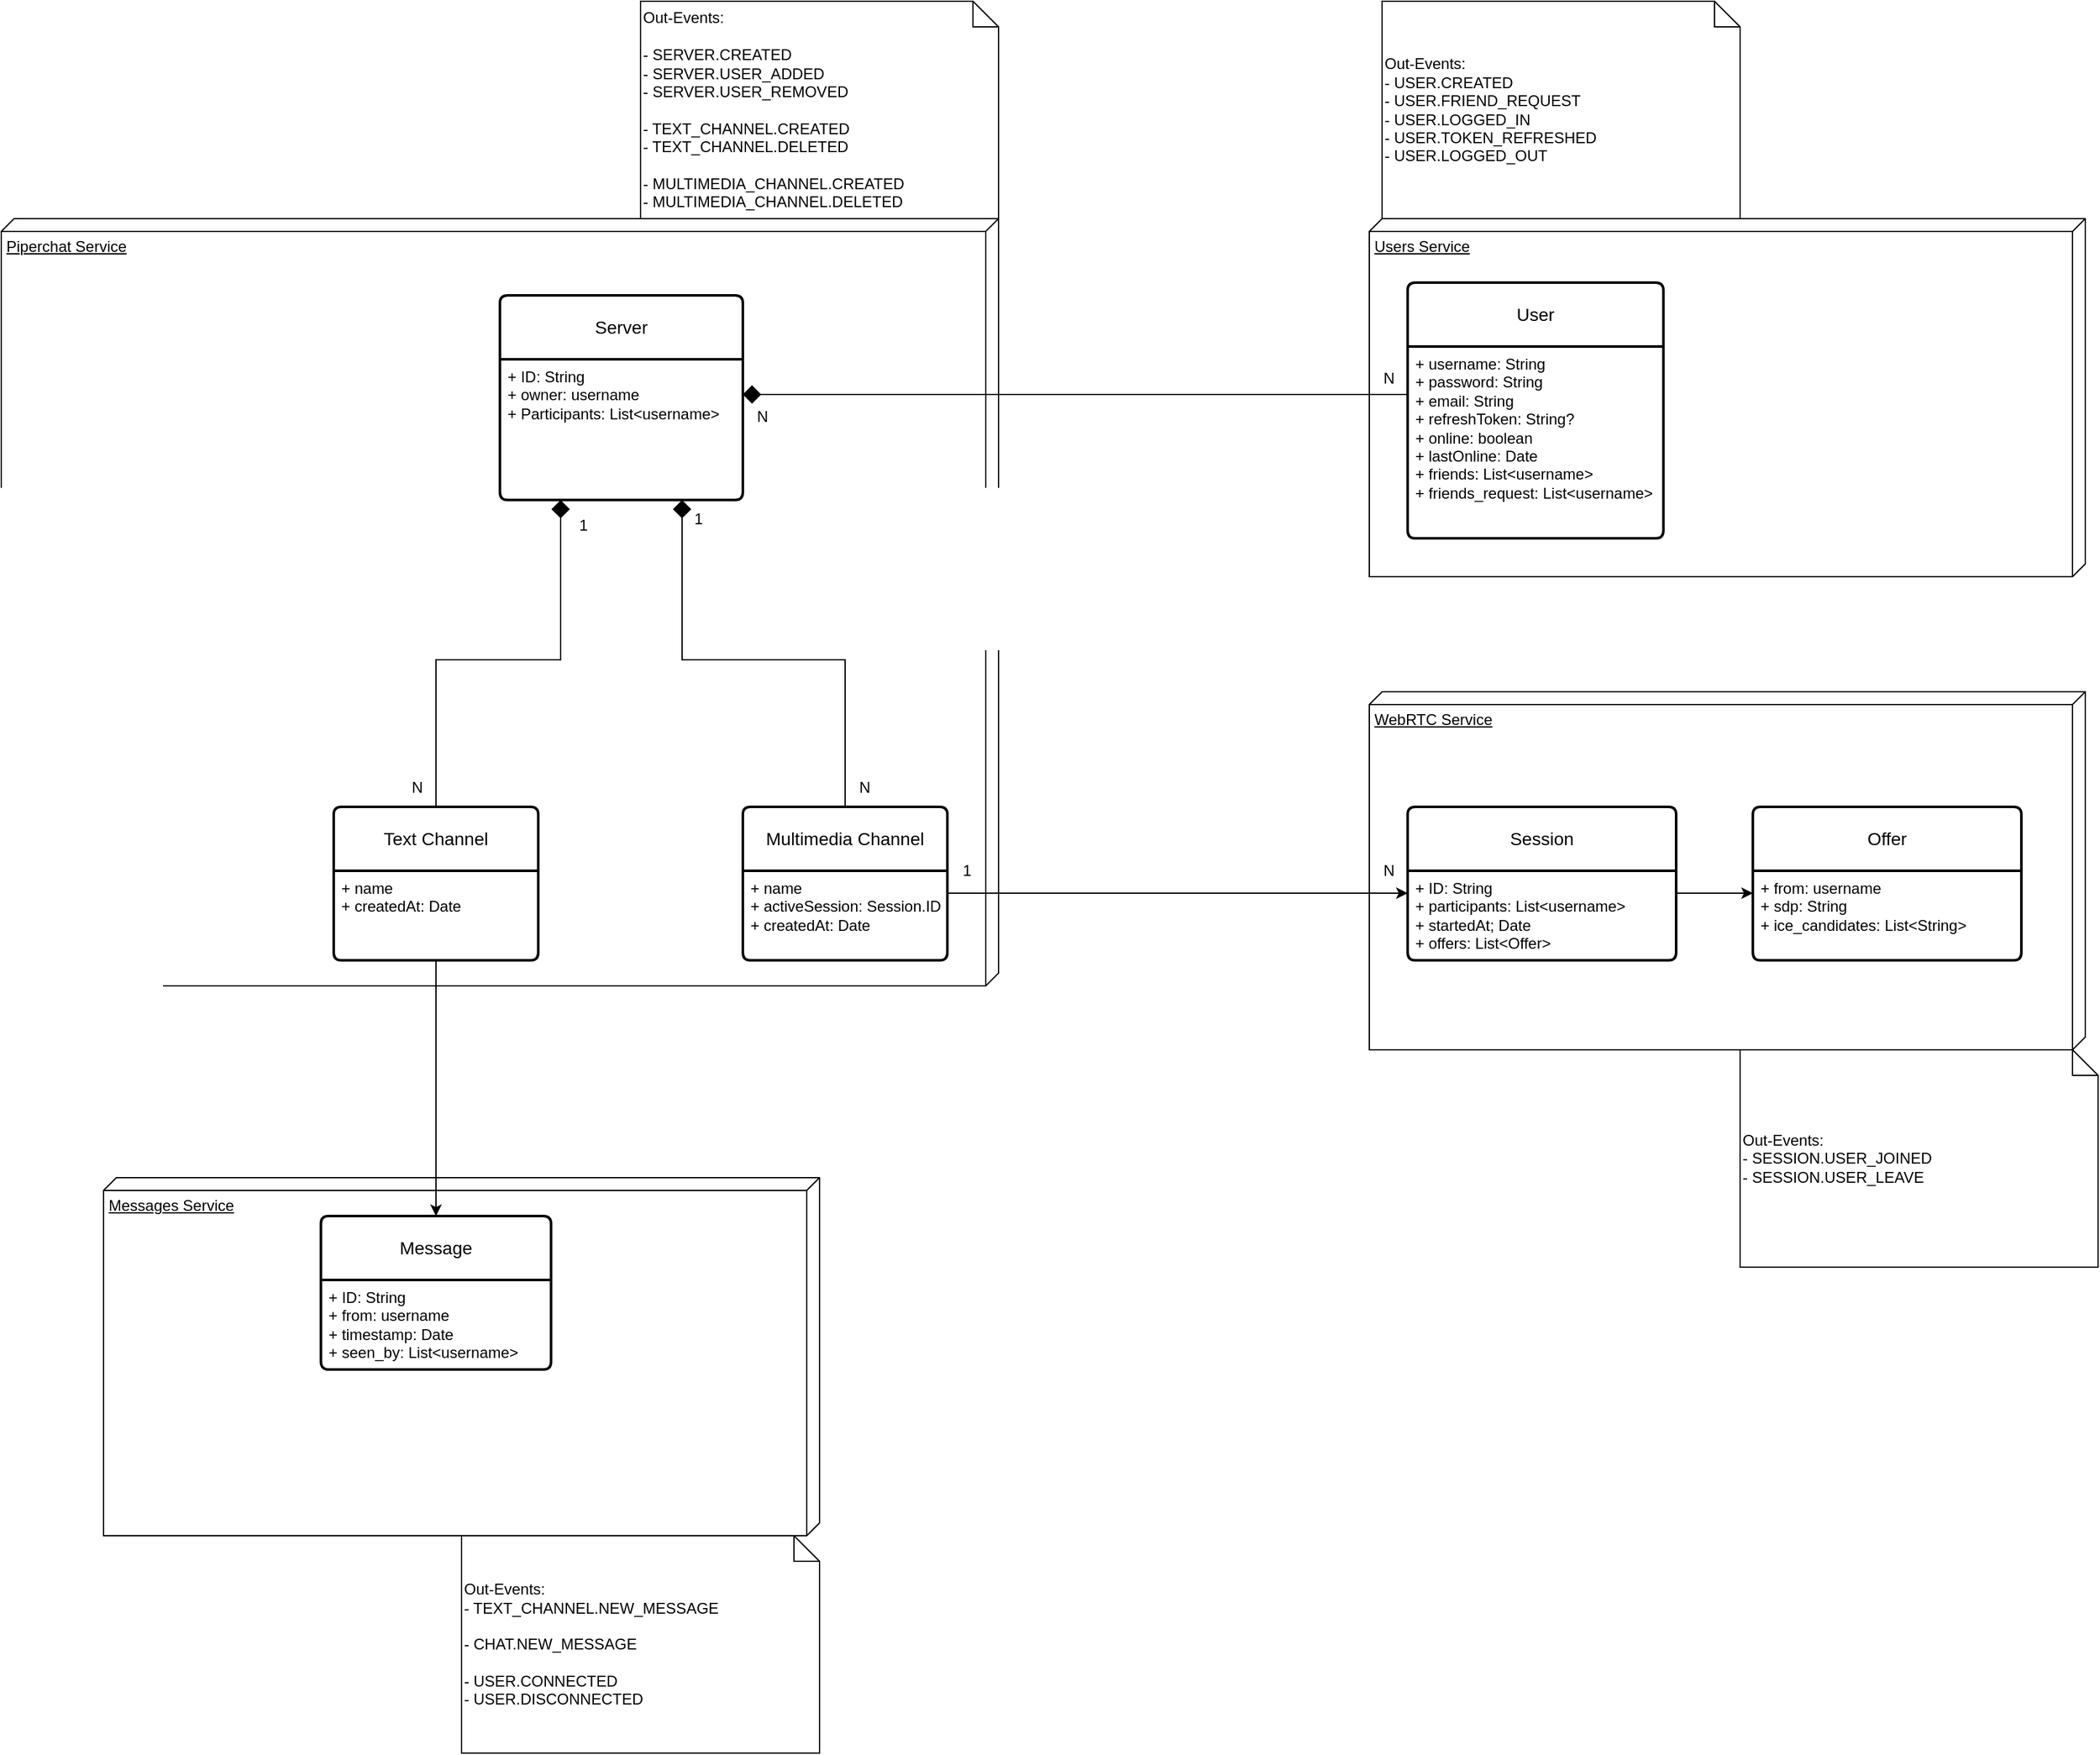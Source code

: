 <mxfile version="21.6.6" type="github" pages="7">
  <diagram name="General" id="8NHsR8Ymc2wK5Nyu_gr6">
    <mxGraphModel dx="2528" dy="1999" grid="1" gridSize="10" guides="1" tooltips="1" connect="1" arrows="1" fold="1" page="1" pageScale="1" pageWidth="850" pageHeight="1100" math="0" shadow="0">
      <root>
        <mxCell id="0" />
        <mxCell id="1" parent="0" />
        <mxCell id="7wh-No2WTboaJmC7Gdfl-18" value="Messages Service" style="verticalAlign=top;align=left;spacingTop=8;spacingLeft=2;spacingRight=12;shape=cube;size=10;direction=south;fontStyle=4;html=1;whiteSpace=wrap;" parent="1" vertex="1">
          <mxGeometry x="-210" y="660" width="560" height="280" as="geometry" />
        </mxCell>
        <mxCell id="7wh-No2WTboaJmC7Gdfl-14" value="Piperchat Service" style="verticalAlign=top;align=left;spacingTop=8;spacingLeft=2;spacingRight=12;shape=cube;size=10;direction=south;fontStyle=4;html=1;whiteSpace=wrap;" parent="1" vertex="1">
          <mxGeometry x="-290" y="-90" width="780" height="600" as="geometry" />
        </mxCell>
        <mxCell id="7wh-No2WTboaJmC7Gdfl-13" value="Users Service" style="verticalAlign=top;align=left;spacingTop=8;spacingLeft=2;spacingRight=12;shape=cube;size=10;direction=south;fontStyle=4;html=1;whiteSpace=wrap;" parent="1" vertex="1">
          <mxGeometry x="780" y="-90" width="560" height="280" as="geometry" />
        </mxCell>
        <mxCell id="s29pFKMHYIw3pCDYSGQ6-1" value="Server" style="swimlane;childLayout=stackLayout;horizontal=1;startSize=50;horizontalStack=0;rounded=1;fontSize=14;fontStyle=0;strokeWidth=2;resizeParent=0;resizeLast=1;shadow=0;dashed=0;align=center;arcSize=4;whiteSpace=wrap;html=1;" parent="1" vertex="1">
          <mxGeometry x="100" y="-30" width="190" height="160" as="geometry" />
        </mxCell>
        <mxCell id="s29pFKMHYIw3pCDYSGQ6-2" value="+ ID: String&lt;br&gt;+ owner: username&lt;br&gt;+ Participants: List&amp;lt;username&amp;gt;" style="align=left;strokeColor=none;fillColor=none;spacingLeft=4;fontSize=12;verticalAlign=top;resizable=0;rotatable=0;part=1;html=1;" parent="s29pFKMHYIw3pCDYSGQ6-1" vertex="1">
          <mxGeometry y="50" width="190" height="110" as="geometry" />
        </mxCell>
        <mxCell id="s29pFKMHYIw3pCDYSGQ6-3" value="User" style="swimlane;childLayout=stackLayout;horizontal=1;startSize=50;horizontalStack=0;rounded=1;fontSize=14;fontStyle=0;strokeWidth=2;resizeParent=0;resizeLast=1;shadow=0;dashed=0;align=center;arcSize=4;whiteSpace=wrap;html=1;" parent="1" vertex="1">
          <mxGeometry x="810" y="-40" width="200" height="200" as="geometry" />
        </mxCell>
        <mxCell id="s29pFKMHYIw3pCDYSGQ6-4" value="+ username: String&lt;br&gt;+ password: String&lt;br&gt;+ email: String&lt;br&gt;+ refreshToken: String?&lt;br&gt;+ online: boolean&lt;br&gt;+ lastOnline: Date&lt;br&gt;+ friends: List&amp;lt;username&amp;gt;&lt;br&gt;+ friends_request: List&amp;lt;username&amp;gt;" style="align=left;strokeColor=none;fillColor=none;spacingLeft=4;fontSize=12;verticalAlign=top;resizable=0;rotatable=0;part=1;html=1;" parent="s29pFKMHYIw3pCDYSGQ6-3" vertex="1">
          <mxGeometry y="50" width="200" height="150" as="geometry" />
        </mxCell>
        <mxCell id="s29pFKMHYIw3pCDYSGQ6-11" style="edgeStyle=orthogonalEdgeStyle;rounded=0;orthogonalLoop=1;jettySize=auto;html=1;exitX=0.5;exitY=0;exitDx=0;exitDy=0;entryX=0.25;entryY=1;entryDx=0;entryDy=0;endArrow=diamond;endFill=1;endSize=12;" parent="1" source="s29pFKMHYIw3pCDYSGQ6-5" target="s29pFKMHYIw3pCDYSGQ6-2" edge="1">
          <mxGeometry relative="1" as="geometry" />
        </mxCell>
        <mxCell id="s29pFKMHYIw3pCDYSGQ6-5" value="Text Channel" style="swimlane;childLayout=stackLayout;horizontal=1;startSize=50;horizontalStack=0;rounded=1;fontSize=14;fontStyle=0;strokeWidth=2;resizeParent=0;resizeLast=1;shadow=0;dashed=0;align=center;arcSize=4;whiteSpace=wrap;html=1;" parent="1" vertex="1">
          <mxGeometry x="-30" y="370" width="160" height="120" as="geometry" />
        </mxCell>
        <mxCell id="s29pFKMHYIw3pCDYSGQ6-6" value="+ name&lt;br&gt;+ createdAt: Date" style="align=left;strokeColor=none;fillColor=none;spacingLeft=4;fontSize=12;verticalAlign=top;resizable=0;rotatable=0;part=1;html=1;" parent="s29pFKMHYIw3pCDYSGQ6-5" vertex="1">
          <mxGeometry y="50" width="160" height="70" as="geometry" />
        </mxCell>
        <mxCell id="s29pFKMHYIw3pCDYSGQ6-7" value="Multimedia Channel" style="swimlane;childLayout=stackLayout;horizontal=1;startSize=50;horizontalStack=0;rounded=1;fontSize=14;fontStyle=0;strokeWidth=2;resizeParent=0;resizeLast=1;shadow=0;dashed=0;align=center;arcSize=4;whiteSpace=wrap;html=1;" parent="1" vertex="1">
          <mxGeometry x="290" y="370" width="160" height="120" as="geometry" />
        </mxCell>
        <mxCell id="s29pFKMHYIw3pCDYSGQ6-8" value="+ name&lt;br&gt;+ activeSession: Session.ID&lt;br&gt;+ createdAt: Date" style="align=left;strokeColor=none;fillColor=none;spacingLeft=4;fontSize=12;verticalAlign=top;resizable=0;rotatable=0;part=1;html=1;" parent="s29pFKMHYIw3pCDYSGQ6-7" vertex="1">
          <mxGeometry y="50" width="160" height="70" as="geometry" />
        </mxCell>
        <mxCell id="s29pFKMHYIw3pCDYSGQ6-10" style="edgeStyle=orthogonalEdgeStyle;rounded=0;orthogonalLoop=1;jettySize=auto;html=1;exitX=0.75;exitY=1;exitDx=0;exitDy=0;entryX=0.5;entryY=0;entryDx=0;entryDy=0;endArrow=none;endFill=0;startArrow=diamond;startFill=1;endSize=7;startSize=12;" parent="1" source="s29pFKMHYIw3pCDYSGQ6-2" target="s29pFKMHYIw3pCDYSGQ6-7" edge="1">
          <mxGeometry relative="1" as="geometry" />
        </mxCell>
        <mxCell id="s29pFKMHYIw3pCDYSGQ6-12" value="1" style="text;html=1;align=center;verticalAlign=middle;resizable=0;points=[];autosize=1;strokeColor=none;fillColor=none;" parent="1" vertex="1">
          <mxGeometry x="240" y="130" width="30" height="30" as="geometry" />
        </mxCell>
        <mxCell id="s29pFKMHYIw3pCDYSGQ6-13" value="N" style="text;html=1;align=center;verticalAlign=middle;resizable=0;points=[];autosize=1;strokeColor=none;fillColor=none;" parent="1" vertex="1">
          <mxGeometry x="370" y="340" width="30" height="30" as="geometry" />
        </mxCell>
        <mxCell id="s29pFKMHYIw3pCDYSGQ6-14" value="N" style="text;html=1;align=center;verticalAlign=middle;resizable=0;points=[];autosize=1;strokeColor=none;fillColor=none;" parent="1" vertex="1">
          <mxGeometry x="20" y="340" width="30" height="30" as="geometry" />
        </mxCell>
        <mxCell id="7wh-No2WTboaJmC7Gdfl-12" value="WebRTC Service" style="verticalAlign=top;align=left;spacingTop=8;spacingLeft=2;spacingRight=12;shape=cube;size=10;direction=south;fontStyle=4;html=1;whiteSpace=wrap;" parent="1" vertex="1">
          <mxGeometry x="780" y="280" width="560" height="280" as="geometry" />
        </mxCell>
        <mxCell id="s29pFKMHYIw3pCDYSGQ6-15" value="1" style="text;html=1;align=center;verticalAlign=middle;resizable=0;points=[];autosize=1;strokeColor=none;fillColor=none;" parent="1" vertex="1">
          <mxGeometry x="150" y="135" width="30" height="30" as="geometry" />
        </mxCell>
        <mxCell id="s29pFKMHYIw3pCDYSGQ6-16" style="edgeStyle=orthogonalEdgeStyle;rounded=0;orthogonalLoop=1;jettySize=auto;html=1;exitX=0;exitY=0.25;exitDx=0;exitDy=0;entryX=1;entryY=0.25;entryDx=0;entryDy=0;endArrow=diamond;endFill=1;endSize=12;" parent="1" source="s29pFKMHYIw3pCDYSGQ6-4" target="s29pFKMHYIw3pCDYSGQ6-2" edge="1">
          <mxGeometry relative="1" as="geometry" />
        </mxCell>
        <mxCell id="s29pFKMHYIw3pCDYSGQ6-18" value="N" style="text;html=1;align=center;verticalAlign=middle;resizable=0;points=[];autosize=1;strokeColor=none;fillColor=none;" parent="1" vertex="1">
          <mxGeometry x="290" y="50" width="30" height="30" as="geometry" />
        </mxCell>
        <mxCell id="s29pFKMHYIw3pCDYSGQ6-19" value="N" style="text;html=1;align=center;verticalAlign=middle;resizable=0;points=[];autosize=1;strokeColor=none;fillColor=none;" parent="1" vertex="1">
          <mxGeometry x="780" y="20" width="30" height="30" as="geometry" />
        </mxCell>
        <mxCell id="7wh-No2WTboaJmC7Gdfl-1" value="Session" style="swimlane;childLayout=stackLayout;horizontal=1;startSize=50;horizontalStack=0;rounded=1;fontSize=14;fontStyle=0;strokeWidth=2;resizeParent=0;resizeLast=1;shadow=0;dashed=0;align=center;arcSize=4;whiteSpace=wrap;html=1;" parent="1" vertex="1">
          <mxGeometry x="810" y="370" width="210" height="120" as="geometry" />
        </mxCell>
        <mxCell id="7wh-No2WTboaJmC7Gdfl-2" value="+ ID: String&lt;br&gt;+ participants: List&amp;lt;username&amp;gt;&lt;br&gt;+ startedAt; Date&lt;br&gt;+ offers: List&amp;lt;Offer&amp;gt;" style="align=left;strokeColor=none;fillColor=none;spacingLeft=4;fontSize=12;verticalAlign=top;resizable=0;rotatable=0;part=1;html=1;" parent="7wh-No2WTboaJmC7Gdfl-1" vertex="1">
          <mxGeometry y="50" width="210" height="70" as="geometry" />
        </mxCell>
        <mxCell id="7wh-No2WTboaJmC7Gdfl-3" style="edgeStyle=orthogonalEdgeStyle;rounded=0;orthogonalLoop=1;jettySize=auto;html=1;exitX=1;exitY=0.25;exitDx=0;exitDy=0;entryX=0;entryY=0.25;entryDx=0;entryDy=0;" parent="1" source="s29pFKMHYIw3pCDYSGQ6-8" target="7wh-No2WTboaJmC7Gdfl-2" edge="1">
          <mxGeometry relative="1" as="geometry" />
        </mxCell>
        <mxCell id="7wh-No2WTboaJmC7Gdfl-4" value="Message" style="swimlane;childLayout=stackLayout;horizontal=1;startSize=50;horizontalStack=0;rounded=1;fontSize=14;fontStyle=0;strokeWidth=2;resizeParent=0;resizeLast=1;shadow=0;dashed=0;align=center;arcSize=4;whiteSpace=wrap;html=1;" parent="1" vertex="1">
          <mxGeometry x="-40" y="690" width="180" height="120" as="geometry" />
        </mxCell>
        <mxCell id="7wh-No2WTboaJmC7Gdfl-5" value="+ ID: String&lt;br&gt;+ from: username&lt;br&gt;+ timestamp: Date&lt;br&gt;+ seen_by: List&amp;lt;username&amp;gt;" style="align=left;strokeColor=none;fillColor=none;spacingLeft=4;fontSize=12;verticalAlign=top;resizable=0;rotatable=0;part=1;html=1;" parent="7wh-No2WTboaJmC7Gdfl-4" vertex="1">
          <mxGeometry y="50" width="180" height="70" as="geometry" />
        </mxCell>
        <mxCell id="7wh-No2WTboaJmC7Gdfl-6" style="edgeStyle=orthogonalEdgeStyle;rounded=0;orthogonalLoop=1;jettySize=auto;html=1;exitX=0.5;exitY=1;exitDx=0;exitDy=0;entryX=0.5;entryY=0;entryDx=0;entryDy=0;" parent="1" source="s29pFKMHYIw3pCDYSGQ6-6" target="7wh-No2WTboaJmC7Gdfl-4" edge="1">
          <mxGeometry relative="1" as="geometry" />
        </mxCell>
        <mxCell id="7wh-No2WTboaJmC7Gdfl-7" value="Offer" style="swimlane;childLayout=stackLayout;horizontal=1;startSize=50;horizontalStack=0;rounded=1;fontSize=14;fontStyle=0;strokeWidth=2;resizeParent=0;resizeLast=1;shadow=0;dashed=0;align=center;arcSize=4;whiteSpace=wrap;html=1;" parent="1" vertex="1">
          <mxGeometry x="1080" y="370" width="210" height="120" as="geometry" />
        </mxCell>
        <mxCell id="7wh-No2WTboaJmC7Gdfl-8" value="+ from: username&lt;br&gt;+ sdp: String&lt;br&gt;+ ice_candidates: List&amp;lt;String&amp;gt;" style="align=left;strokeColor=none;fillColor=none;spacingLeft=4;fontSize=12;verticalAlign=top;resizable=0;rotatable=0;part=1;html=1;" parent="7wh-No2WTboaJmC7Gdfl-7" vertex="1">
          <mxGeometry y="50" width="210" height="70" as="geometry" />
        </mxCell>
        <mxCell id="7wh-No2WTboaJmC7Gdfl-9" style="edgeStyle=orthogonalEdgeStyle;rounded=0;orthogonalLoop=1;jettySize=auto;html=1;exitX=1;exitY=0.25;exitDx=0;exitDy=0;entryX=0;entryY=0.25;entryDx=0;entryDy=0;" parent="1" source="7wh-No2WTboaJmC7Gdfl-2" target="7wh-No2WTboaJmC7Gdfl-8" edge="1">
          <mxGeometry relative="1" as="geometry" />
        </mxCell>
        <mxCell id="7wh-No2WTboaJmC7Gdfl-19" value="1" style="text;html=1;align=center;verticalAlign=middle;resizable=0;points=[];autosize=1;strokeColor=none;fillColor=none;" parent="1" vertex="1">
          <mxGeometry x="450" y="405" width="30" height="30" as="geometry" />
        </mxCell>
        <mxCell id="7wh-No2WTboaJmC7Gdfl-20" value="N" style="text;html=1;align=center;verticalAlign=middle;resizable=0;points=[];autosize=1;strokeColor=none;fillColor=none;" parent="1" vertex="1">
          <mxGeometry x="780" y="405" width="30" height="30" as="geometry" />
        </mxCell>
        <mxCell id="9NbjZctbXflYfwBN7HnV-1" value="Out-Events:&lt;br&gt;&lt;br&gt;- SERVER.CREATED&lt;br&gt;- SERVER.USER_ADDED&lt;br&gt;- SERVER.USER_REMOVED&lt;br&gt;&lt;br&gt;- TEXT_CHANNEL.CREATED&lt;br&gt;- TEXT_CHANNEL.DELETED&lt;br&gt;&lt;br&gt;- MULTIMEDIA_CHANNEL.CREATED&lt;br&gt;- MULTIMEDIA_CHANNEL.DELETED" style="shape=note;size=20;whiteSpace=wrap;html=1;align=left;" vertex="1" parent="1">
          <mxGeometry x="210" y="-260" width="280" height="170" as="geometry" />
        </mxCell>
        <mxCell id="9NbjZctbXflYfwBN7HnV-2" value="Out-Events:&lt;br&gt;- USER.CREATED&lt;br&gt;- USER.FRIEND_REQUEST&lt;br&gt;- USER.LOGGED_IN&lt;br&gt;- USER.TOKEN_REFRESHED&lt;br&gt;- USER.LOGGED_OUT" style="shape=note;size=20;whiteSpace=wrap;html=1;align=left;" vertex="1" parent="1">
          <mxGeometry x="790" y="-260" width="280" height="170" as="geometry" />
        </mxCell>
        <mxCell id="sGge5SKSTXFPz8y5dbad-1" value="Out-Events:&lt;br&gt;- TEXT_CHANNEL.NEW_MESSAGE&lt;br&gt;&lt;br&gt;- CHAT.NEW_MESSAGE&lt;br&gt;&lt;br&gt;- USER.CONNECTED&lt;br&gt;- USER.DISCONNECTED" style="shape=note;size=20;whiteSpace=wrap;html=1;align=left;" vertex="1" parent="1">
          <mxGeometry x="70" y="940" width="280" height="170" as="geometry" />
        </mxCell>
        <mxCell id="sGge5SKSTXFPz8y5dbad-2" value="Out-Events:&lt;br&gt;- SESSION.USER_JOINED&lt;br&gt;- SESSION.USER_LEAVE&lt;br&gt;" style="shape=note;size=20;whiteSpace=wrap;html=1;align=left;" vertex="1" parent="1">
          <mxGeometry x="1070" y="560" width="280" height="170" as="geometry" />
        </mxCell>
      </root>
    </mxGraphModel>
  </diagram>
  <diagram id="amCAOWOZRxVOXFIg68wc" name="Gateway">
    <mxGraphModel dx="1426" dy="764" grid="1" gridSize="10" guides="1" tooltips="1" connect="1" arrows="1" fold="1" page="1" pageScale="1" pageWidth="850" pageHeight="1100" math="0" shadow="0">
      <root>
        <mxCell id="0" />
        <mxCell id="1" parent="0" />
      </root>
    </mxGraphModel>
  </diagram>
  <diagram id="_lMabQaZj5_jKldqBJlI" name="Piperchat">
    <mxGraphModel dx="1426" dy="764" grid="1" gridSize="10" guides="1" tooltips="1" connect="1" arrows="1" fold="1" page="1" pageScale="1" pageWidth="850" pageHeight="1100" math="0" shadow="0">
      <root>
        <mxCell id="0" />
        <mxCell id="1" parent="0" />
      </root>
    </mxGraphModel>
  </diagram>
  <diagram id="WEcGukOFzSfNvV3rkOfA" name="Users">
    <mxGraphModel dx="1426" dy="764" grid="1" gridSize="10" guides="1" tooltips="1" connect="1" arrows="1" fold="1" page="1" pageScale="1" pageWidth="850" pageHeight="1100" math="0" shadow="0">
      <root>
        <mxCell id="0" />
        <mxCell id="1" parent="0" />
      </root>
    </mxGraphModel>
  </diagram>
  <diagram id="U9GNl_zU9W2Nxjv8qjK4" name="Messages">
    <mxGraphModel dx="1426" dy="764" grid="1" gridSize="10" guides="1" tooltips="1" connect="1" arrows="1" fold="1" page="1" pageScale="1" pageWidth="850" pageHeight="1100" math="0" shadow="0">
      <root>
        <mxCell id="0" />
        <mxCell id="1" parent="0" />
      </root>
    </mxGraphModel>
  </diagram>
  <diagram id="hUoIGhUYRTdeKqbPJZkR" name="WebRTC">
    <mxGraphModel dx="1426" dy="764" grid="1" gridSize="10" guides="1" tooltips="1" connect="1" arrows="1" fold="1" page="1" pageScale="1" pageWidth="850" pageHeight="1100" math="0" shadow="0">
      <root>
        <mxCell id="0" />
        <mxCell id="1" parent="0" />
      </root>
    </mxGraphModel>
  </diagram>
  <diagram id="PXEkbHz4YBZyNrTI2job" name="Notifications">
    <mxGraphModel dx="1426" dy="764" grid="1" gridSize="10" guides="1" tooltips="1" connect="1" arrows="1" fold="1" page="1" pageScale="1" pageWidth="850" pageHeight="1100" math="0" shadow="0">
      <root>
        <mxCell id="0" />
        <mxCell id="1" parent="0" />
      </root>
    </mxGraphModel>
  </diagram>
</mxfile>
